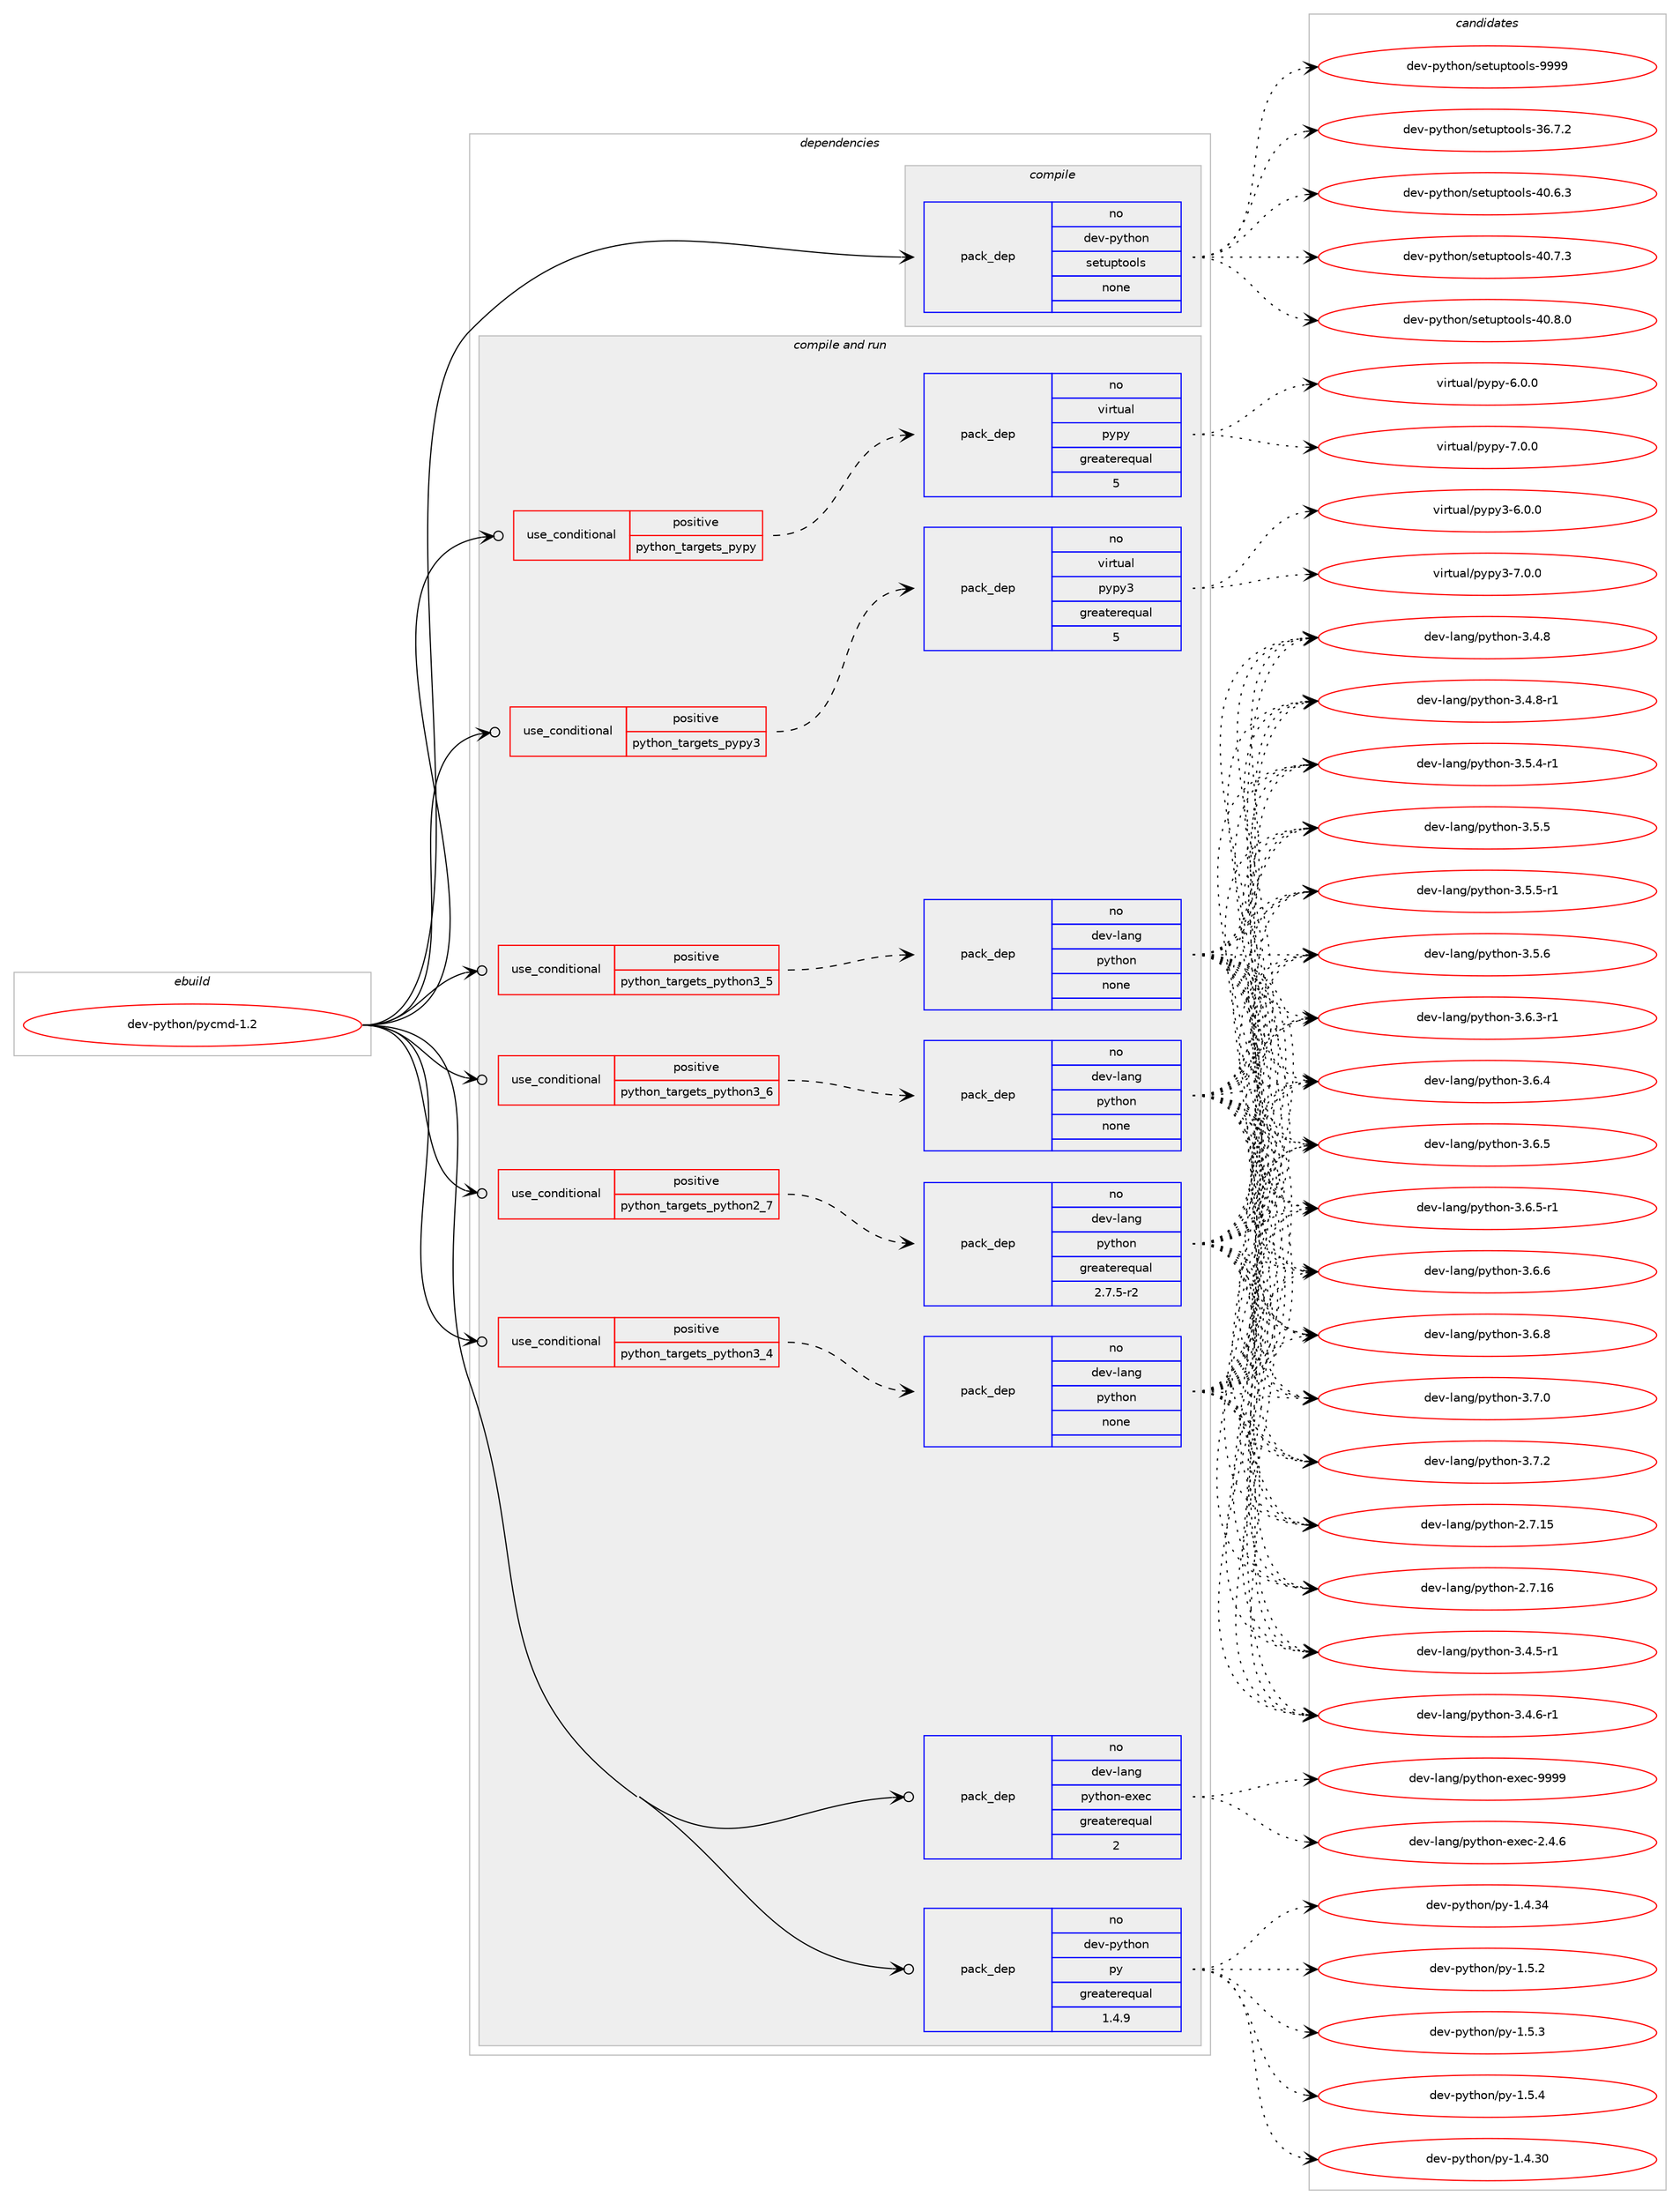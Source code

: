 digraph prolog {

# *************
# Graph options
# *************

newrank=true;
concentrate=true;
compound=true;
graph [rankdir=LR,fontname=Helvetica,fontsize=10,ranksep=1.5];#, ranksep=2.5, nodesep=0.2];
edge  [arrowhead=vee];
node  [fontname=Helvetica,fontsize=10];

# **********
# The ebuild
# **********

subgraph cluster_leftcol {
color=gray;
rank=same;
label=<<i>ebuild</i>>;
id [label="dev-python/pycmd-1.2", color=red, width=4, href="../dev-python/pycmd-1.2.svg"];
}

# ****************
# The dependencies
# ****************

subgraph cluster_midcol {
color=gray;
label=<<i>dependencies</i>>;
subgraph cluster_compile {
fillcolor="#eeeeee";
style=filled;
label=<<i>compile</i>>;
subgraph pack1024405 {
dependency1428097 [label=<<TABLE BORDER="0" CELLBORDER="1" CELLSPACING="0" CELLPADDING="4" WIDTH="220"><TR><TD ROWSPAN="6" CELLPADDING="30">pack_dep</TD></TR><TR><TD WIDTH="110">no</TD></TR><TR><TD>dev-python</TD></TR><TR><TD>setuptools</TD></TR><TR><TD>none</TD></TR><TR><TD></TD></TR></TABLE>>, shape=none, color=blue];
}
id:e -> dependency1428097:w [weight=20,style="solid",arrowhead="vee"];
}
subgraph cluster_compileandrun {
fillcolor="#eeeeee";
style=filled;
label=<<i>compile and run</i>>;
subgraph cond380378 {
dependency1428098 [label=<<TABLE BORDER="0" CELLBORDER="1" CELLSPACING="0" CELLPADDING="4"><TR><TD ROWSPAN="3" CELLPADDING="10">use_conditional</TD></TR><TR><TD>positive</TD></TR><TR><TD>python_targets_pypy</TD></TR></TABLE>>, shape=none, color=red];
subgraph pack1024406 {
dependency1428099 [label=<<TABLE BORDER="0" CELLBORDER="1" CELLSPACING="0" CELLPADDING="4" WIDTH="220"><TR><TD ROWSPAN="6" CELLPADDING="30">pack_dep</TD></TR><TR><TD WIDTH="110">no</TD></TR><TR><TD>virtual</TD></TR><TR><TD>pypy</TD></TR><TR><TD>greaterequal</TD></TR><TR><TD>5</TD></TR></TABLE>>, shape=none, color=blue];
}
dependency1428098:e -> dependency1428099:w [weight=20,style="dashed",arrowhead="vee"];
}
id:e -> dependency1428098:w [weight=20,style="solid",arrowhead="odotvee"];
subgraph cond380379 {
dependency1428100 [label=<<TABLE BORDER="0" CELLBORDER="1" CELLSPACING="0" CELLPADDING="4"><TR><TD ROWSPAN="3" CELLPADDING="10">use_conditional</TD></TR><TR><TD>positive</TD></TR><TR><TD>python_targets_pypy3</TD></TR></TABLE>>, shape=none, color=red];
subgraph pack1024407 {
dependency1428101 [label=<<TABLE BORDER="0" CELLBORDER="1" CELLSPACING="0" CELLPADDING="4" WIDTH="220"><TR><TD ROWSPAN="6" CELLPADDING="30">pack_dep</TD></TR><TR><TD WIDTH="110">no</TD></TR><TR><TD>virtual</TD></TR><TR><TD>pypy3</TD></TR><TR><TD>greaterequal</TD></TR><TR><TD>5</TD></TR></TABLE>>, shape=none, color=blue];
}
dependency1428100:e -> dependency1428101:w [weight=20,style="dashed",arrowhead="vee"];
}
id:e -> dependency1428100:w [weight=20,style="solid",arrowhead="odotvee"];
subgraph cond380380 {
dependency1428102 [label=<<TABLE BORDER="0" CELLBORDER="1" CELLSPACING="0" CELLPADDING="4"><TR><TD ROWSPAN="3" CELLPADDING="10">use_conditional</TD></TR><TR><TD>positive</TD></TR><TR><TD>python_targets_python2_7</TD></TR></TABLE>>, shape=none, color=red];
subgraph pack1024408 {
dependency1428103 [label=<<TABLE BORDER="0" CELLBORDER="1" CELLSPACING="0" CELLPADDING="4" WIDTH="220"><TR><TD ROWSPAN="6" CELLPADDING="30">pack_dep</TD></TR><TR><TD WIDTH="110">no</TD></TR><TR><TD>dev-lang</TD></TR><TR><TD>python</TD></TR><TR><TD>greaterequal</TD></TR><TR><TD>2.7.5-r2</TD></TR></TABLE>>, shape=none, color=blue];
}
dependency1428102:e -> dependency1428103:w [weight=20,style="dashed",arrowhead="vee"];
}
id:e -> dependency1428102:w [weight=20,style="solid",arrowhead="odotvee"];
subgraph cond380381 {
dependency1428104 [label=<<TABLE BORDER="0" CELLBORDER="1" CELLSPACING="0" CELLPADDING="4"><TR><TD ROWSPAN="3" CELLPADDING="10">use_conditional</TD></TR><TR><TD>positive</TD></TR><TR><TD>python_targets_python3_4</TD></TR></TABLE>>, shape=none, color=red];
subgraph pack1024409 {
dependency1428105 [label=<<TABLE BORDER="0" CELLBORDER="1" CELLSPACING="0" CELLPADDING="4" WIDTH="220"><TR><TD ROWSPAN="6" CELLPADDING="30">pack_dep</TD></TR><TR><TD WIDTH="110">no</TD></TR><TR><TD>dev-lang</TD></TR><TR><TD>python</TD></TR><TR><TD>none</TD></TR><TR><TD></TD></TR></TABLE>>, shape=none, color=blue];
}
dependency1428104:e -> dependency1428105:w [weight=20,style="dashed",arrowhead="vee"];
}
id:e -> dependency1428104:w [weight=20,style="solid",arrowhead="odotvee"];
subgraph cond380382 {
dependency1428106 [label=<<TABLE BORDER="0" CELLBORDER="1" CELLSPACING="0" CELLPADDING="4"><TR><TD ROWSPAN="3" CELLPADDING="10">use_conditional</TD></TR><TR><TD>positive</TD></TR><TR><TD>python_targets_python3_5</TD></TR></TABLE>>, shape=none, color=red];
subgraph pack1024410 {
dependency1428107 [label=<<TABLE BORDER="0" CELLBORDER="1" CELLSPACING="0" CELLPADDING="4" WIDTH="220"><TR><TD ROWSPAN="6" CELLPADDING="30">pack_dep</TD></TR><TR><TD WIDTH="110">no</TD></TR><TR><TD>dev-lang</TD></TR><TR><TD>python</TD></TR><TR><TD>none</TD></TR><TR><TD></TD></TR></TABLE>>, shape=none, color=blue];
}
dependency1428106:e -> dependency1428107:w [weight=20,style="dashed",arrowhead="vee"];
}
id:e -> dependency1428106:w [weight=20,style="solid",arrowhead="odotvee"];
subgraph cond380383 {
dependency1428108 [label=<<TABLE BORDER="0" CELLBORDER="1" CELLSPACING="0" CELLPADDING="4"><TR><TD ROWSPAN="3" CELLPADDING="10">use_conditional</TD></TR><TR><TD>positive</TD></TR><TR><TD>python_targets_python3_6</TD></TR></TABLE>>, shape=none, color=red];
subgraph pack1024411 {
dependency1428109 [label=<<TABLE BORDER="0" CELLBORDER="1" CELLSPACING="0" CELLPADDING="4" WIDTH="220"><TR><TD ROWSPAN="6" CELLPADDING="30">pack_dep</TD></TR><TR><TD WIDTH="110">no</TD></TR><TR><TD>dev-lang</TD></TR><TR><TD>python</TD></TR><TR><TD>none</TD></TR><TR><TD></TD></TR></TABLE>>, shape=none, color=blue];
}
dependency1428108:e -> dependency1428109:w [weight=20,style="dashed",arrowhead="vee"];
}
id:e -> dependency1428108:w [weight=20,style="solid",arrowhead="odotvee"];
subgraph pack1024412 {
dependency1428110 [label=<<TABLE BORDER="0" CELLBORDER="1" CELLSPACING="0" CELLPADDING="4" WIDTH="220"><TR><TD ROWSPAN="6" CELLPADDING="30">pack_dep</TD></TR><TR><TD WIDTH="110">no</TD></TR><TR><TD>dev-lang</TD></TR><TR><TD>python-exec</TD></TR><TR><TD>greaterequal</TD></TR><TR><TD>2</TD></TR></TABLE>>, shape=none, color=blue];
}
id:e -> dependency1428110:w [weight=20,style="solid",arrowhead="odotvee"];
subgraph pack1024413 {
dependency1428111 [label=<<TABLE BORDER="0" CELLBORDER="1" CELLSPACING="0" CELLPADDING="4" WIDTH="220"><TR><TD ROWSPAN="6" CELLPADDING="30">pack_dep</TD></TR><TR><TD WIDTH="110">no</TD></TR><TR><TD>dev-python</TD></TR><TR><TD>py</TD></TR><TR><TD>greaterequal</TD></TR><TR><TD>1.4.9</TD></TR></TABLE>>, shape=none, color=blue];
}
id:e -> dependency1428111:w [weight=20,style="solid",arrowhead="odotvee"];
}
subgraph cluster_run {
fillcolor="#eeeeee";
style=filled;
label=<<i>run</i>>;
}
}

# **************
# The candidates
# **************

subgraph cluster_choices {
rank=same;
color=gray;
label=<<i>candidates</i>>;

subgraph choice1024405 {
color=black;
nodesep=1;
choice100101118451121211161041111104711510111611711211611111110811545515446554650 [label="dev-python/setuptools-36.7.2", color=red, width=4,href="../dev-python/setuptools-36.7.2.svg"];
choice100101118451121211161041111104711510111611711211611111110811545524846544651 [label="dev-python/setuptools-40.6.3", color=red, width=4,href="../dev-python/setuptools-40.6.3.svg"];
choice100101118451121211161041111104711510111611711211611111110811545524846554651 [label="dev-python/setuptools-40.7.3", color=red, width=4,href="../dev-python/setuptools-40.7.3.svg"];
choice100101118451121211161041111104711510111611711211611111110811545524846564648 [label="dev-python/setuptools-40.8.0", color=red, width=4,href="../dev-python/setuptools-40.8.0.svg"];
choice10010111845112121116104111110471151011161171121161111111081154557575757 [label="dev-python/setuptools-9999", color=red, width=4,href="../dev-python/setuptools-9999.svg"];
dependency1428097:e -> choice100101118451121211161041111104711510111611711211611111110811545515446554650:w [style=dotted,weight="100"];
dependency1428097:e -> choice100101118451121211161041111104711510111611711211611111110811545524846544651:w [style=dotted,weight="100"];
dependency1428097:e -> choice100101118451121211161041111104711510111611711211611111110811545524846554651:w [style=dotted,weight="100"];
dependency1428097:e -> choice100101118451121211161041111104711510111611711211611111110811545524846564648:w [style=dotted,weight="100"];
dependency1428097:e -> choice10010111845112121116104111110471151011161171121161111111081154557575757:w [style=dotted,weight="100"];
}
subgraph choice1024406 {
color=black;
nodesep=1;
choice1181051141161179710847112121112121455446484648 [label="virtual/pypy-6.0.0", color=red, width=4,href="../virtual/pypy-6.0.0.svg"];
choice1181051141161179710847112121112121455546484648 [label="virtual/pypy-7.0.0", color=red, width=4,href="../virtual/pypy-7.0.0.svg"];
dependency1428099:e -> choice1181051141161179710847112121112121455446484648:w [style=dotted,weight="100"];
dependency1428099:e -> choice1181051141161179710847112121112121455546484648:w [style=dotted,weight="100"];
}
subgraph choice1024407 {
color=black;
nodesep=1;
choice118105114116117971084711212111212151455446484648 [label="virtual/pypy3-6.0.0", color=red, width=4,href="../virtual/pypy3-6.0.0.svg"];
choice118105114116117971084711212111212151455546484648 [label="virtual/pypy3-7.0.0", color=red, width=4,href="../virtual/pypy3-7.0.0.svg"];
dependency1428101:e -> choice118105114116117971084711212111212151455446484648:w [style=dotted,weight="100"];
dependency1428101:e -> choice118105114116117971084711212111212151455546484648:w [style=dotted,weight="100"];
}
subgraph choice1024408 {
color=black;
nodesep=1;
choice10010111845108971101034711212111610411111045504655464953 [label="dev-lang/python-2.7.15", color=red, width=4,href="../dev-lang/python-2.7.15.svg"];
choice10010111845108971101034711212111610411111045504655464954 [label="dev-lang/python-2.7.16", color=red, width=4,href="../dev-lang/python-2.7.16.svg"];
choice1001011184510897110103471121211161041111104551465246534511449 [label="dev-lang/python-3.4.5-r1", color=red, width=4,href="../dev-lang/python-3.4.5-r1.svg"];
choice1001011184510897110103471121211161041111104551465246544511449 [label="dev-lang/python-3.4.6-r1", color=red, width=4,href="../dev-lang/python-3.4.6-r1.svg"];
choice100101118451089711010347112121116104111110455146524656 [label="dev-lang/python-3.4.8", color=red, width=4,href="../dev-lang/python-3.4.8.svg"];
choice1001011184510897110103471121211161041111104551465246564511449 [label="dev-lang/python-3.4.8-r1", color=red, width=4,href="../dev-lang/python-3.4.8-r1.svg"];
choice1001011184510897110103471121211161041111104551465346524511449 [label="dev-lang/python-3.5.4-r1", color=red, width=4,href="../dev-lang/python-3.5.4-r1.svg"];
choice100101118451089711010347112121116104111110455146534653 [label="dev-lang/python-3.5.5", color=red, width=4,href="../dev-lang/python-3.5.5.svg"];
choice1001011184510897110103471121211161041111104551465346534511449 [label="dev-lang/python-3.5.5-r1", color=red, width=4,href="../dev-lang/python-3.5.5-r1.svg"];
choice100101118451089711010347112121116104111110455146534654 [label="dev-lang/python-3.5.6", color=red, width=4,href="../dev-lang/python-3.5.6.svg"];
choice1001011184510897110103471121211161041111104551465446514511449 [label="dev-lang/python-3.6.3-r1", color=red, width=4,href="../dev-lang/python-3.6.3-r1.svg"];
choice100101118451089711010347112121116104111110455146544652 [label="dev-lang/python-3.6.4", color=red, width=4,href="../dev-lang/python-3.6.4.svg"];
choice100101118451089711010347112121116104111110455146544653 [label="dev-lang/python-3.6.5", color=red, width=4,href="../dev-lang/python-3.6.5.svg"];
choice1001011184510897110103471121211161041111104551465446534511449 [label="dev-lang/python-3.6.5-r1", color=red, width=4,href="../dev-lang/python-3.6.5-r1.svg"];
choice100101118451089711010347112121116104111110455146544654 [label="dev-lang/python-3.6.6", color=red, width=4,href="../dev-lang/python-3.6.6.svg"];
choice100101118451089711010347112121116104111110455146544656 [label="dev-lang/python-3.6.8", color=red, width=4,href="../dev-lang/python-3.6.8.svg"];
choice100101118451089711010347112121116104111110455146554648 [label="dev-lang/python-3.7.0", color=red, width=4,href="../dev-lang/python-3.7.0.svg"];
choice100101118451089711010347112121116104111110455146554650 [label="dev-lang/python-3.7.2", color=red, width=4,href="../dev-lang/python-3.7.2.svg"];
dependency1428103:e -> choice10010111845108971101034711212111610411111045504655464953:w [style=dotted,weight="100"];
dependency1428103:e -> choice10010111845108971101034711212111610411111045504655464954:w [style=dotted,weight="100"];
dependency1428103:e -> choice1001011184510897110103471121211161041111104551465246534511449:w [style=dotted,weight="100"];
dependency1428103:e -> choice1001011184510897110103471121211161041111104551465246544511449:w [style=dotted,weight="100"];
dependency1428103:e -> choice100101118451089711010347112121116104111110455146524656:w [style=dotted,weight="100"];
dependency1428103:e -> choice1001011184510897110103471121211161041111104551465246564511449:w [style=dotted,weight="100"];
dependency1428103:e -> choice1001011184510897110103471121211161041111104551465346524511449:w [style=dotted,weight="100"];
dependency1428103:e -> choice100101118451089711010347112121116104111110455146534653:w [style=dotted,weight="100"];
dependency1428103:e -> choice1001011184510897110103471121211161041111104551465346534511449:w [style=dotted,weight="100"];
dependency1428103:e -> choice100101118451089711010347112121116104111110455146534654:w [style=dotted,weight="100"];
dependency1428103:e -> choice1001011184510897110103471121211161041111104551465446514511449:w [style=dotted,weight="100"];
dependency1428103:e -> choice100101118451089711010347112121116104111110455146544652:w [style=dotted,weight="100"];
dependency1428103:e -> choice100101118451089711010347112121116104111110455146544653:w [style=dotted,weight="100"];
dependency1428103:e -> choice1001011184510897110103471121211161041111104551465446534511449:w [style=dotted,weight="100"];
dependency1428103:e -> choice100101118451089711010347112121116104111110455146544654:w [style=dotted,weight="100"];
dependency1428103:e -> choice100101118451089711010347112121116104111110455146544656:w [style=dotted,weight="100"];
dependency1428103:e -> choice100101118451089711010347112121116104111110455146554648:w [style=dotted,weight="100"];
dependency1428103:e -> choice100101118451089711010347112121116104111110455146554650:w [style=dotted,weight="100"];
}
subgraph choice1024409 {
color=black;
nodesep=1;
choice10010111845108971101034711212111610411111045504655464953 [label="dev-lang/python-2.7.15", color=red, width=4,href="../dev-lang/python-2.7.15.svg"];
choice10010111845108971101034711212111610411111045504655464954 [label="dev-lang/python-2.7.16", color=red, width=4,href="../dev-lang/python-2.7.16.svg"];
choice1001011184510897110103471121211161041111104551465246534511449 [label="dev-lang/python-3.4.5-r1", color=red, width=4,href="../dev-lang/python-3.4.5-r1.svg"];
choice1001011184510897110103471121211161041111104551465246544511449 [label="dev-lang/python-3.4.6-r1", color=red, width=4,href="../dev-lang/python-3.4.6-r1.svg"];
choice100101118451089711010347112121116104111110455146524656 [label="dev-lang/python-3.4.8", color=red, width=4,href="../dev-lang/python-3.4.8.svg"];
choice1001011184510897110103471121211161041111104551465246564511449 [label="dev-lang/python-3.4.8-r1", color=red, width=4,href="../dev-lang/python-3.4.8-r1.svg"];
choice1001011184510897110103471121211161041111104551465346524511449 [label="dev-lang/python-3.5.4-r1", color=red, width=4,href="../dev-lang/python-3.5.4-r1.svg"];
choice100101118451089711010347112121116104111110455146534653 [label="dev-lang/python-3.5.5", color=red, width=4,href="../dev-lang/python-3.5.5.svg"];
choice1001011184510897110103471121211161041111104551465346534511449 [label="dev-lang/python-3.5.5-r1", color=red, width=4,href="../dev-lang/python-3.5.5-r1.svg"];
choice100101118451089711010347112121116104111110455146534654 [label="dev-lang/python-3.5.6", color=red, width=4,href="../dev-lang/python-3.5.6.svg"];
choice1001011184510897110103471121211161041111104551465446514511449 [label="dev-lang/python-3.6.3-r1", color=red, width=4,href="../dev-lang/python-3.6.3-r1.svg"];
choice100101118451089711010347112121116104111110455146544652 [label="dev-lang/python-3.6.4", color=red, width=4,href="../dev-lang/python-3.6.4.svg"];
choice100101118451089711010347112121116104111110455146544653 [label="dev-lang/python-3.6.5", color=red, width=4,href="../dev-lang/python-3.6.5.svg"];
choice1001011184510897110103471121211161041111104551465446534511449 [label="dev-lang/python-3.6.5-r1", color=red, width=4,href="../dev-lang/python-3.6.5-r1.svg"];
choice100101118451089711010347112121116104111110455146544654 [label="dev-lang/python-3.6.6", color=red, width=4,href="../dev-lang/python-3.6.6.svg"];
choice100101118451089711010347112121116104111110455146544656 [label="dev-lang/python-3.6.8", color=red, width=4,href="../dev-lang/python-3.6.8.svg"];
choice100101118451089711010347112121116104111110455146554648 [label="dev-lang/python-3.7.0", color=red, width=4,href="../dev-lang/python-3.7.0.svg"];
choice100101118451089711010347112121116104111110455146554650 [label="dev-lang/python-3.7.2", color=red, width=4,href="../dev-lang/python-3.7.2.svg"];
dependency1428105:e -> choice10010111845108971101034711212111610411111045504655464953:w [style=dotted,weight="100"];
dependency1428105:e -> choice10010111845108971101034711212111610411111045504655464954:w [style=dotted,weight="100"];
dependency1428105:e -> choice1001011184510897110103471121211161041111104551465246534511449:w [style=dotted,weight="100"];
dependency1428105:e -> choice1001011184510897110103471121211161041111104551465246544511449:w [style=dotted,weight="100"];
dependency1428105:e -> choice100101118451089711010347112121116104111110455146524656:w [style=dotted,weight="100"];
dependency1428105:e -> choice1001011184510897110103471121211161041111104551465246564511449:w [style=dotted,weight="100"];
dependency1428105:e -> choice1001011184510897110103471121211161041111104551465346524511449:w [style=dotted,weight="100"];
dependency1428105:e -> choice100101118451089711010347112121116104111110455146534653:w [style=dotted,weight="100"];
dependency1428105:e -> choice1001011184510897110103471121211161041111104551465346534511449:w [style=dotted,weight="100"];
dependency1428105:e -> choice100101118451089711010347112121116104111110455146534654:w [style=dotted,weight="100"];
dependency1428105:e -> choice1001011184510897110103471121211161041111104551465446514511449:w [style=dotted,weight="100"];
dependency1428105:e -> choice100101118451089711010347112121116104111110455146544652:w [style=dotted,weight="100"];
dependency1428105:e -> choice100101118451089711010347112121116104111110455146544653:w [style=dotted,weight="100"];
dependency1428105:e -> choice1001011184510897110103471121211161041111104551465446534511449:w [style=dotted,weight="100"];
dependency1428105:e -> choice100101118451089711010347112121116104111110455146544654:w [style=dotted,weight="100"];
dependency1428105:e -> choice100101118451089711010347112121116104111110455146544656:w [style=dotted,weight="100"];
dependency1428105:e -> choice100101118451089711010347112121116104111110455146554648:w [style=dotted,weight="100"];
dependency1428105:e -> choice100101118451089711010347112121116104111110455146554650:w [style=dotted,weight="100"];
}
subgraph choice1024410 {
color=black;
nodesep=1;
choice10010111845108971101034711212111610411111045504655464953 [label="dev-lang/python-2.7.15", color=red, width=4,href="../dev-lang/python-2.7.15.svg"];
choice10010111845108971101034711212111610411111045504655464954 [label="dev-lang/python-2.7.16", color=red, width=4,href="../dev-lang/python-2.7.16.svg"];
choice1001011184510897110103471121211161041111104551465246534511449 [label="dev-lang/python-3.4.5-r1", color=red, width=4,href="../dev-lang/python-3.4.5-r1.svg"];
choice1001011184510897110103471121211161041111104551465246544511449 [label="dev-lang/python-3.4.6-r1", color=red, width=4,href="../dev-lang/python-3.4.6-r1.svg"];
choice100101118451089711010347112121116104111110455146524656 [label="dev-lang/python-3.4.8", color=red, width=4,href="../dev-lang/python-3.4.8.svg"];
choice1001011184510897110103471121211161041111104551465246564511449 [label="dev-lang/python-3.4.8-r1", color=red, width=4,href="../dev-lang/python-3.4.8-r1.svg"];
choice1001011184510897110103471121211161041111104551465346524511449 [label="dev-lang/python-3.5.4-r1", color=red, width=4,href="../dev-lang/python-3.5.4-r1.svg"];
choice100101118451089711010347112121116104111110455146534653 [label="dev-lang/python-3.5.5", color=red, width=4,href="../dev-lang/python-3.5.5.svg"];
choice1001011184510897110103471121211161041111104551465346534511449 [label="dev-lang/python-3.5.5-r1", color=red, width=4,href="../dev-lang/python-3.5.5-r1.svg"];
choice100101118451089711010347112121116104111110455146534654 [label="dev-lang/python-3.5.6", color=red, width=4,href="../dev-lang/python-3.5.6.svg"];
choice1001011184510897110103471121211161041111104551465446514511449 [label="dev-lang/python-3.6.3-r1", color=red, width=4,href="../dev-lang/python-3.6.3-r1.svg"];
choice100101118451089711010347112121116104111110455146544652 [label="dev-lang/python-3.6.4", color=red, width=4,href="../dev-lang/python-3.6.4.svg"];
choice100101118451089711010347112121116104111110455146544653 [label="dev-lang/python-3.6.5", color=red, width=4,href="../dev-lang/python-3.6.5.svg"];
choice1001011184510897110103471121211161041111104551465446534511449 [label="dev-lang/python-3.6.5-r1", color=red, width=4,href="../dev-lang/python-3.6.5-r1.svg"];
choice100101118451089711010347112121116104111110455146544654 [label="dev-lang/python-3.6.6", color=red, width=4,href="../dev-lang/python-3.6.6.svg"];
choice100101118451089711010347112121116104111110455146544656 [label="dev-lang/python-3.6.8", color=red, width=4,href="../dev-lang/python-3.6.8.svg"];
choice100101118451089711010347112121116104111110455146554648 [label="dev-lang/python-3.7.0", color=red, width=4,href="../dev-lang/python-3.7.0.svg"];
choice100101118451089711010347112121116104111110455146554650 [label="dev-lang/python-3.7.2", color=red, width=4,href="../dev-lang/python-3.7.2.svg"];
dependency1428107:e -> choice10010111845108971101034711212111610411111045504655464953:w [style=dotted,weight="100"];
dependency1428107:e -> choice10010111845108971101034711212111610411111045504655464954:w [style=dotted,weight="100"];
dependency1428107:e -> choice1001011184510897110103471121211161041111104551465246534511449:w [style=dotted,weight="100"];
dependency1428107:e -> choice1001011184510897110103471121211161041111104551465246544511449:w [style=dotted,weight="100"];
dependency1428107:e -> choice100101118451089711010347112121116104111110455146524656:w [style=dotted,weight="100"];
dependency1428107:e -> choice1001011184510897110103471121211161041111104551465246564511449:w [style=dotted,weight="100"];
dependency1428107:e -> choice1001011184510897110103471121211161041111104551465346524511449:w [style=dotted,weight="100"];
dependency1428107:e -> choice100101118451089711010347112121116104111110455146534653:w [style=dotted,weight="100"];
dependency1428107:e -> choice1001011184510897110103471121211161041111104551465346534511449:w [style=dotted,weight="100"];
dependency1428107:e -> choice100101118451089711010347112121116104111110455146534654:w [style=dotted,weight="100"];
dependency1428107:e -> choice1001011184510897110103471121211161041111104551465446514511449:w [style=dotted,weight="100"];
dependency1428107:e -> choice100101118451089711010347112121116104111110455146544652:w [style=dotted,weight="100"];
dependency1428107:e -> choice100101118451089711010347112121116104111110455146544653:w [style=dotted,weight="100"];
dependency1428107:e -> choice1001011184510897110103471121211161041111104551465446534511449:w [style=dotted,weight="100"];
dependency1428107:e -> choice100101118451089711010347112121116104111110455146544654:w [style=dotted,weight="100"];
dependency1428107:e -> choice100101118451089711010347112121116104111110455146544656:w [style=dotted,weight="100"];
dependency1428107:e -> choice100101118451089711010347112121116104111110455146554648:w [style=dotted,weight="100"];
dependency1428107:e -> choice100101118451089711010347112121116104111110455146554650:w [style=dotted,weight="100"];
}
subgraph choice1024411 {
color=black;
nodesep=1;
choice10010111845108971101034711212111610411111045504655464953 [label="dev-lang/python-2.7.15", color=red, width=4,href="../dev-lang/python-2.7.15.svg"];
choice10010111845108971101034711212111610411111045504655464954 [label="dev-lang/python-2.7.16", color=red, width=4,href="../dev-lang/python-2.7.16.svg"];
choice1001011184510897110103471121211161041111104551465246534511449 [label="dev-lang/python-3.4.5-r1", color=red, width=4,href="../dev-lang/python-3.4.5-r1.svg"];
choice1001011184510897110103471121211161041111104551465246544511449 [label="dev-lang/python-3.4.6-r1", color=red, width=4,href="../dev-lang/python-3.4.6-r1.svg"];
choice100101118451089711010347112121116104111110455146524656 [label="dev-lang/python-3.4.8", color=red, width=4,href="../dev-lang/python-3.4.8.svg"];
choice1001011184510897110103471121211161041111104551465246564511449 [label="dev-lang/python-3.4.8-r1", color=red, width=4,href="../dev-lang/python-3.4.8-r1.svg"];
choice1001011184510897110103471121211161041111104551465346524511449 [label="dev-lang/python-3.5.4-r1", color=red, width=4,href="../dev-lang/python-3.5.4-r1.svg"];
choice100101118451089711010347112121116104111110455146534653 [label="dev-lang/python-3.5.5", color=red, width=4,href="../dev-lang/python-3.5.5.svg"];
choice1001011184510897110103471121211161041111104551465346534511449 [label="dev-lang/python-3.5.5-r1", color=red, width=4,href="../dev-lang/python-3.5.5-r1.svg"];
choice100101118451089711010347112121116104111110455146534654 [label="dev-lang/python-3.5.6", color=red, width=4,href="../dev-lang/python-3.5.6.svg"];
choice1001011184510897110103471121211161041111104551465446514511449 [label="dev-lang/python-3.6.3-r1", color=red, width=4,href="../dev-lang/python-3.6.3-r1.svg"];
choice100101118451089711010347112121116104111110455146544652 [label="dev-lang/python-3.6.4", color=red, width=4,href="../dev-lang/python-3.6.4.svg"];
choice100101118451089711010347112121116104111110455146544653 [label="dev-lang/python-3.6.5", color=red, width=4,href="../dev-lang/python-3.6.5.svg"];
choice1001011184510897110103471121211161041111104551465446534511449 [label="dev-lang/python-3.6.5-r1", color=red, width=4,href="../dev-lang/python-3.6.5-r1.svg"];
choice100101118451089711010347112121116104111110455146544654 [label="dev-lang/python-3.6.6", color=red, width=4,href="../dev-lang/python-3.6.6.svg"];
choice100101118451089711010347112121116104111110455146544656 [label="dev-lang/python-3.6.8", color=red, width=4,href="../dev-lang/python-3.6.8.svg"];
choice100101118451089711010347112121116104111110455146554648 [label="dev-lang/python-3.7.0", color=red, width=4,href="../dev-lang/python-3.7.0.svg"];
choice100101118451089711010347112121116104111110455146554650 [label="dev-lang/python-3.7.2", color=red, width=4,href="../dev-lang/python-3.7.2.svg"];
dependency1428109:e -> choice10010111845108971101034711212111610411111045504655464953:w [style=dotted,weight="100"];
dependency1428109:e -> choice10010111845108971101034711212111610411111045504655464954:w [style=dotted,weight="100"];
dependency1428109:e -> choice1001011184510897110103471121211161041111104551465246534511449:w [style=dotted,weight="100"];
dependency1428109:e -> choice1001011184510897110103471121211161041111104551465246544511449:w [style=dotted,weight="100"];
dependency1428109:e -> choice100101118451089711010347112121116104111110455146524656:w [style=dotted,weight="100"];
dependency1428109:e -> choice1001011184510897110103471121211161041111104551465246564511449:w [style=dotted,weight="100"];
dependency1428109:e -> choice1001011184510897110103471121211161041111104551465346524511449:w [style=dotted,weight="100"];
dependency1428109:e -> choice100101118451089711010347112121116104111110455146534653:w [style=dotted,weight="100"];
dependency1428109:e -> choice1001011184510897110103471121211161041111104551465346534511449:w [style=dotted,weight="100"];
dependency1428109:e -> choice100101118451089711010347112121116104111110455146534654:w [style=dotted,weight="100"];
dependency1428109:e -> choice1001011184510897110103471121211161041111104551465446514511449:w [style=dotted,weight="100"];
dependency1428109:e -> choice100101118451089711010347112121116104111110455146544652:w [style=dotted,weight="100"];
dependency1428109:e -> choice100101118451089711010347112121116104111110455146544653:w [style=dotted,weight="100"];
dependency1428109:e -> choice1001011184510897110103471121211161041111104551465446534511449:w [style=dotted,weight="100"];
dependency1428109:e -> choice100101118451089711010347112121116104111110455146544654:w [style=dotted,weight="100"];
dependency1428109:e -> choice100101118451089711010347112121116104111110455146544656:w [style=dotted,weight="100"];
dependency1428109:e -> choice100101118451089711010347112121116104111110455146554648:w [style=dotted,weight="100"];
dependency1428109:e -> choice100101118451089711010347112121116104111110455146554650:w [style=dotted,weight="100"];
}
subgraph choice1024412 {
color=black;
nodesep=1;
choice1001011184510897110103471121211161041111104510112010199455046524654 [label="dev-lang/python-exec-2.4.6", color=red, width=4,href="../dev-lang/python-exec-2.4.6.svg"];
choice10010111845108971101034711212111610411111045101120101994557575757 [label="dev-lang/python-exec-9999", color=red, width=4,href="../dev-lang/python-exec-9999.svg"];
dependency1428110:e -> choice1001011184510897110103471121211161041111104510112010199455046524654:w [style=dotted,weight="100"];
dependency1428110:e -> choice10010111845108971101034711212111610411111045101120101994557575757:w [style=dotted,weight="100"];
}
subgraph choice1024413 {
color=black;
nodesep=1;
choice100101118451121211161041111104711212145494652465148 [label="dev-python/py-1.4.30", color=red, width=4,href="../dev-python/py-1.4.30.svg"];
choice100101118451121211161041111104711212145494652465152 [label="dev-python/py-1.4.34", color=red, width=4,href="../dev-python/py-1.4.34.svg"];
choice1001011184511212111610411111047112121454946534650 [label="dev-python/py-1.5.2", color=red, width=4,href="../dev-python/py-1.5.2.svg"];
choice1001011184511212111610411111047112121454946534651 [label="dev-python/py-1.5.3", color=red, width=4,href="../dev-python/py-1.5.3.svg"];
choice1001011184511212111610411111047112121454946534652 [label="dev-python/py-1.5.4", color=red, width=4,href="../dev-python/py-1.5.4.svg"];
dependency1428111:e -> choice100101118451121211161041111104711212145494652465148:w [style=dotted,weight="100"];
dependency1428111:e -> choice100101118451121211161041111104711212145494652465152:w [style=dotted,weight="100"];
dependency1428111:e -> choice1001011184511212111610411111047112121454946534650:w [style=dotted,weight="100"];
dependency1428111:e -> choice1001011184511212111610411111047112121454946534651:w [style=dotted,weight="100"];
dependency1428111:e -> choice1001011184511212111610411111047112121454946534652:w [style=dotted,weight="100"];
}
}

}
